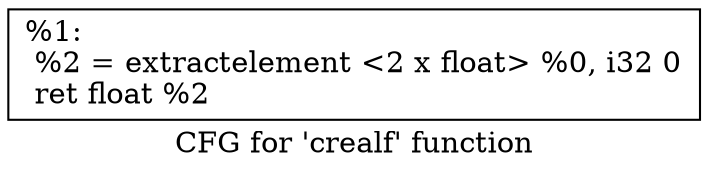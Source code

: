 digraph "CFG for 'crealf' function" {
	label="CFG for 'crealf' function";

	Node0x1fc1690 [shape=record,label="{%1:\l  %2 = extractelement \<2 x float\> %0, i32 0\l  ret float %2\l}"];
}
